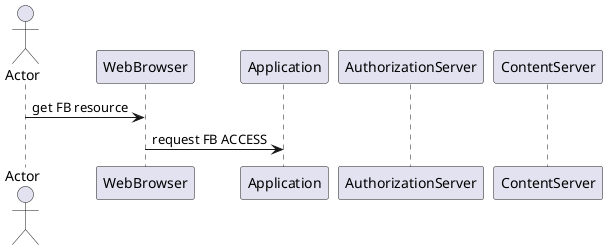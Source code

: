 @startuml
actor Actor as p
participant WebBrowser  as wb
participant Application as APP
participant AuthorizationServer as author
participant ContentServer as content


p -> wb: get FB resource
wb -> APP: request FB ACCESS



@enduml